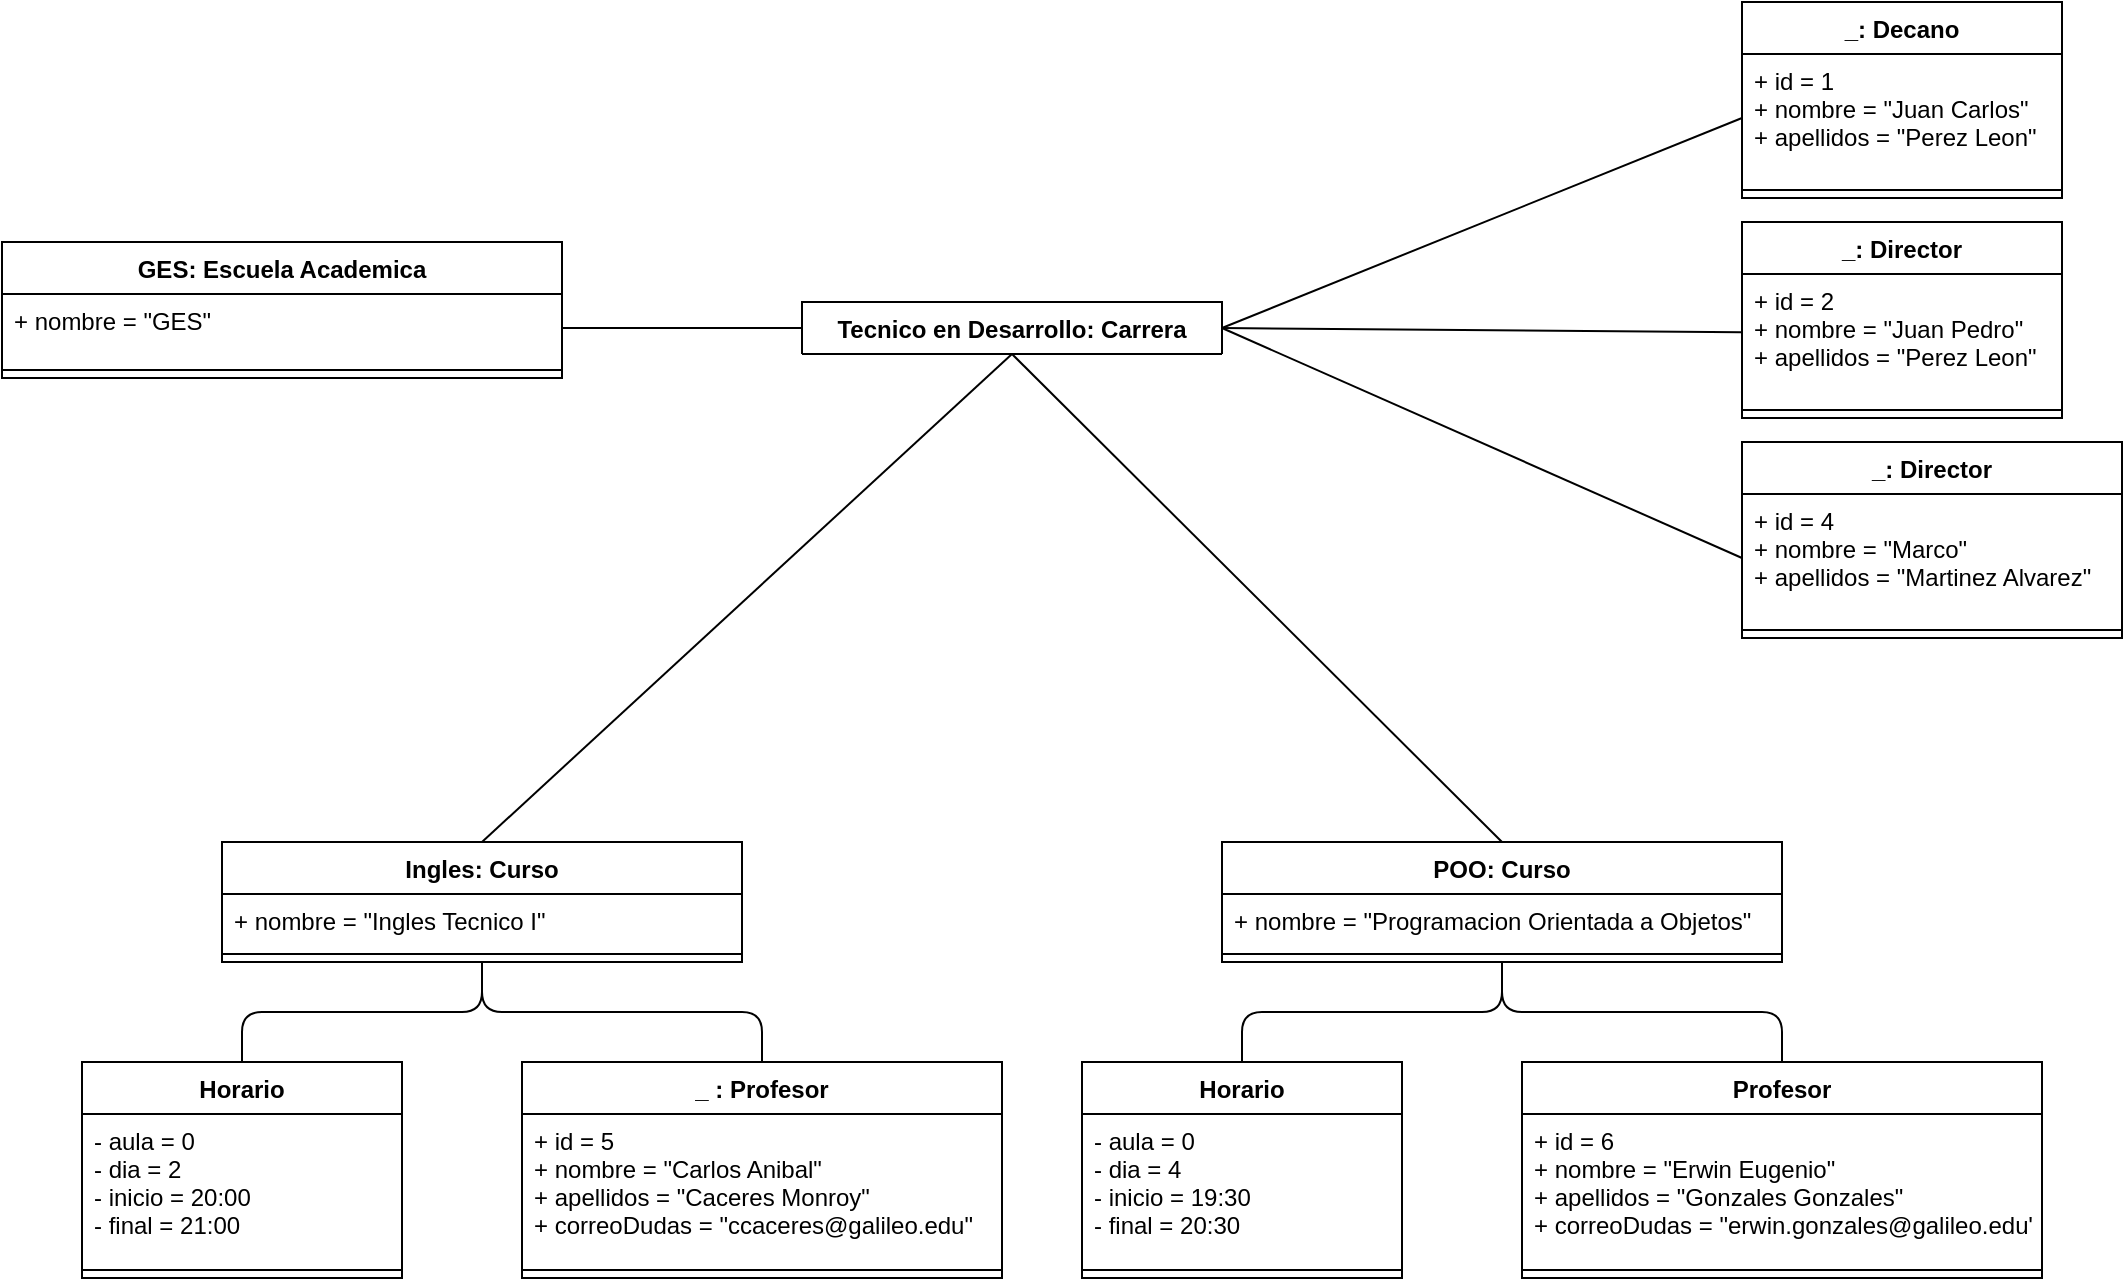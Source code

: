 <mxfile version="15.0.3" type="device"><diagram id="EvqTMI6H_gBQl7M_vMAI" name="Page-1"><mxGraphModel dx="1202" dy="2087" grid="1" gridSize="10" guides="1" tooltips="1" connect="1" arrows="1" fold="1" page="1" pageScale="1" pageWidth="827" pageHeight="1169" math="0" shadow="0"><root><mxCell id="0"/><mxCell id="1" parent="0"/><mxCell id="pSnDRYbWiEIcKc07KRzG-5" value="GES: Escuela Academica" style="swimlane;fontStyle=1;align=center;verticalAlign=top;childLayout=stackLayout;horizontal=1;startSize=26;horizontalStack=0;resizeParent=1;resizeParentMax=0;resizeLast=0;collapsible=1;marginBottom=0;" vertex="1" parent="1"><mxGeometry x="30" y="80" width="280" height="68" as="geometry"/></mxCell><mxCell id="pSnDRYbWiEIcKc07KRzG-6" value="+ nombre = &quot;GES&quot; " style="text;strokeColor=none;fillColor=none;align=left;verticalAlign=top;spacingLeft=4;spacingRight=4;overflow=hidden;rotatable=0;points=[[0,0.5],[1,0.5]];portConstraint=eastwest;" vertex="1" parent="pSnDRYbWiEIcKc07KRzG-5"><mxGeometry y="26" width="280" height="34" as="geometry"/></mxCell><mxCell id="pSnDRYbWiEIcKc07KRzG-7" value="" style="line;strokeWidth=1;fillColor=none;align=left;verticalAlign=middle;spacingTop=-1;spacingLeft=3;spacingRight=3;rotatable=0;labelPosition=right;points=[];portConstraint=eastwest;" vertex="1" parent="pSnDRYbWiEIcKc07KRzG-5"><mxGeometry y="60" width="280" height="8" as="geometry"/></mxCell><mxCell id="pSnDRYbWiEIcKc07KRzG-9" value="Tecnico en Desarrollo: Carrera" style="swimlane;fontStyle=1;align=center;verticalAlign=top;childLayout=stackLayout;horizontal=1;startSize=26;horizontalStack=0;resizeParent=1;resizeParentMax=0;resizeLast=0;collapsible=1;marginBottom=0;" vertex="1" collapsed="1" parent="1"><mxGeometry x="430" y="110" width="210" height="26" as="geometry"><mxRectangle x="440" y="97" width="280" height="34" as="alternateBounds"/></mxGeometry></mxCell><mxCell id="pSnDRYbWiEIcKc07KRzG-11" value="" style="line;strokeWidth=1;fillColor=none;align=left;verticalAlign=middle;spacingTop=-1;spacingLeft=3;spacingRight=3;rotatable=0;labelPosition=right;points=[];portConstraint=eastwest;" vertex="1" parent="pSnDRYbWiEIcKc07KRzG-9"><mxGeometry y="26" width="210" height="8" as="geometry"/></mxCell><mxCell id="pSnDRYbWiEIcKc07KRzG-18" value="Ingles: Curso" style="swimlane;fontStyle=1;align=center;verticalAlign=top;childLayout=stackLayout;horizontal=1;startSize=26;horizontalStack=0;resizeParent=1;resizeParentMax=0;resizeLast=0;collapsible=1;marginBottom=0;" vertex="1" parent="1"><mxGeometry x="140" y="380" width="260" height="60" as="geometry"/></mxCell><mxCell id="pSnDRYbWiEIcKc07KRzG-19" value="+ nombre = &quot;Ingles Tecnico I&quot;" style="text;strokeColor=none;fillColor=none;align=left;verticalAlign=top;spacingLeft=4;spacingRight=4;overflow=hidden;rotatable=0;points=[[0,0.5],[1,0.5]];portConstraint=eastwest;" vertex="1" parent="pSnDRYbWiEIcKc07KRzG-18"><mxGeometry y="26" width="260" height="26" as="geometry"/></mxCell><mxCell id="pSnDRYbWiEIcKc07KRzG-20" value="" style="line;strokeWidth=1;fillColor=none;align=left;verticalAlign=middle;spacingTop=-1;spacingLeft=3;spacingRight=3;rotatable=0;labelPosition=right;points=[];portConstraint=eastwest;" vertex="1" parent="pSnDRYbWiEIcKc07KRzG-18"><mxGeometry y="52" width="260" height="8" as="geometry"/></mxCell><mxCell id="pSnDRYbWiEIcKc07KRzG-38" value="_ : Profesor" style="swimlane;fontStyle=1;align=center;verticalAlign=top;childLayout=stackLayout;horizontal=1;startSize=26;horizontalStack=0;resizeParent=1;resizeParentMax=0;resizeLast=0;collapsible=1;marginBottom=0;" vertex="1" parent="1"><mxGeometry x="290" y="490" width="240" height="108" as="geometry"/></mxCell><mxCell id="pSnDRYbWiEIcKc07KRzG-39" value="+ id = 5&#10;+ nombre = &quot;Carlos Anibal&quot;&#10;+ apellidos = &quot;Caceres Monroy&quot;&#10;+ correoDudas = &quot;ccaceres@galileo.edu&quot;" style="text;strokeColor=none;fillColor=none;align=left;verticalAlign=top;spacingLeft=4;spacingRight=4;overflow=hidden;rotatable=0;points=[[0,0.5],[1,0.5]];portConstraint=eastwest;" vertex="1" parent="pSnDRYbWiEIcKc07KRzG-38"><mxGeometry y="26" width="240" height="74" as="geometry"/></mxCell><mxCell id="pSnDRYbWiEIcKc07KRzG-40" value="" style="line;strokeWidth=1;fillColor=none;align=left;verticalAlign=middle;spacingTop=-1;spacingLeft=3;spacingRight=3;rotatable=0;labelPosition=right;points=[];portConstraint=eastwest;" vertex="1" parent="pSnDRYbWiEIcKc07KRzG-38"><mxGeometry y="100" width="240" height="8" as="geometry"/></mxCell><mxCell id="pSnDRYbWiEIcKc07KRzG-51" value="Horario" style="swimlane;fontStyle=1;align=center;verticalAlign=top;childLayout=stackLayout;horizontal=1;startSize=26;horizontalStack=0;resizeParent=1;resizeParentMax=0;resizeLast=0;collapsible=1;marginBottom=0;" vertex="1" parent="1"><mxGeometry x="70" y="490" width="160" height="108" as="geometry"/></mxCell><mxCell id="pSnDRYbWiEIcKc07KRzG-52" value="- aula = 0&#10;- dia = 2&#10;- inicio = 20:00&#10;- final = 21:00" style="text;strokeColor=none;fillColor=none;align=left;verticalAlign=top;spacingLeft=4;spacingRight=4;overflow=hidden;rotatable=0;points=[[0,0.5],[1,0.5]];portConstraint=eastwest;" vertex="1" parent="pSnDRYbWiEIcKc07KRzG-51"><mxGeometry y="26" width="160" height="74" as="geometry"/></mxCell><mxCell id="pSnDRYbWiEIcKc07KRzG-53" value="" style="line;strokeWidth=1;fillColor=none;align=left;verticalAlign=middle;spacingTop=-1;spacingLeft=3;spacingRight=3;rotatable=0;labelPosition=right;points=[];portConstraint=eastwest;" vertex="1" parent="pSnDRYbWiEIcKc07KRzG-51"><mxGeometry y="100" width="160" height="8" as="geometry"/></mxCell><mxCell id="pSnDRYbWiEIcKc07KRzG-58" value="" style="endArrow=none;html=1;exitX=1;exitY=0.5;exitDx=0;exitDy=0;entryX=0;entryY=0.5;entryDx=0;entryDy=0;" edge="1" parent="1" source="pSnDRYbWiEIcKc07KRzG-6" target="pSnDRYbWiEIcKc07KRzG-9"><mxGeometry width="50" height="50" relative="1" as="geometry"><mxPoint x="540" y="420" as="sourcePoint"/><mxPoint x="590" y="370" as="targetPoint"/></mxGeometry></mxCell><mxCell id="pSnDRYbWiEIcKc07KRzG-61" value="" style="endArrow=none;html=1;exitX=0.5;exitY=0;exitDx=0;exitDy=0;edgeStyle=orthogonalEdgeStyle;entryX=0.5;entryY=1;entryDx=0;entryDy=0;" edge="1" parent="1" source="pSnDRYbWiEIcKc07KRzG-51" target="pSnDRYbWiEIcKc07KRzG-18"><mxGeometry width="50" height="50" relative="1" as="geometry"><mxPoint x="600" y="420" as="sourcePoint"/><mxPoint x="260" y="450" as="targetPoint"/></mxGeometry></mxCell><mxCell id="pSnDRYbWiEIcKc07KRzG-62" value="" style="endArrow=none;html=1;exitX=0.5;exitY=0;exitDx=0;exitDy=0;entryX=0.5;entryY=1;entryDx=0;entryDy=0;edgeStyle=orthogonalEdgeStyle;" edge="1" parent="1" source="pSnDRYbWiEIcKc07KRzG-38" target="pSnDRYbWiEIcKc07KRzG-18"><mxGeometry width="50" height="50" relative="1" as="geometry"><mxPoint x="600" y="420" as="sourcePoint"/><mxPoint x="650" y="370" as="targetPoint"/></mxGeometry></mxCell><mxCell id="pSnDRYbWiEIcKc07KRzG-64" value="_: Decano" style="swimlane;fontStyle=1;align=center;verticalAlign=top;childLayout=stackLayout;horizontal=1;startSize=26;horizontalStack=0;resizeParent=1;resizeParentMax=0;resizeLast=0;collapsible=1;marginBottom=0;" vertex="1" parent="1"><mxGeometry x="900" y="-40" width="160" height="98" as="geometry"/></mxCell><mxCell id="pSnDRYbWiEIcKc07KRzG-65" value="+ id = 1&#10;+ nombre = &quot;Juan Carlos&quot;&#10;+ apellidos = &quot;Perez Leon&quot;" style="text;strokeColor=none;fillColor=none;align=left;verticalAlign=top;spacingLeft=4;spacingRight=4;overflow=hidden;rotatable=0;points=[[0,0.5],[1,0.5]];portConstraint=eastwest;" vertex="1" parent="pSnDRYbWiEIcKc07KRzG-64"><mxGeometry y="26" width="160" height="64" as="geometry"/></mxCell><mxCell id="pSnDRYbWiEIcKc07KRzG-66" value="" style="line;strokeWidth=1;fillColor=none;align=left;verticalAlign=middle;spacingTop=-1;spacingLeft=3;spacingRight=3;rotatable=0;labelPosition=right;points=[];portConstraint=eastwest;" vertex="1" parent="pSnDRYbWiEIcKc07KRzG-64"><mxGeometry y="90" width="160" height="8" as="geometry"/></mxCell><mxCell id="pSnDRYbWiEIcKc07KRzG-68" value="" style="endArrow=none;html=1;exitX=1;exitY=0.5;exitDx=0;exitDy=0;entryX=0;entryY=0.5;entryDx=0;entryDy=0;" edge="1" parent="1" source="pSnDRYbWiEIcKc07KRzG-9" target="pSnDRYbWiEIcKc07KRzG-65"><mxGeometry width="50" height="50" relative="1" as="geometry"><mxPoint x="630" y="360" as="sourcePoint"/><mxPoint x="680" y="310" as="targetPoint"/></mxGeometry></mxCell><mxCell id="pSnDRYbWiEIcKc07KRzG-69" value="_: Director" style="swimlane;fontStyle=1;align=center;verticalAlign=top;childLayout=stackLayout;horizontal=1;startSize=26;horizontalStack=0;resizeParent=1;resizeParentMax=0;resizeLast=0;collapsible=1;marginBottom=0;" vertex="1" parent="1"><mxGeometry x="900" y="70" width="160" height="98" as="geometry"/></mxCell><mxCell id="pSnDRYbWiEIcKc07KRzG-70" value="+ id = 2&#10;+ nombre = &quot;Juan Pedro&quot;&#10;+ apellidos = &quot;Perez Leon&quot;" style="text;strokeColor=none;fillColor=none;align=left;verticalAlign=top;spacingLeft=4;spacingRight=4;overflow=hidden;rotatable=0;points=[[0,0.5],[1,0.5]];portConstraint=eastwest;" vertex="1" parent="pSnDRYbWiEIcKc07KRzG-69"><mxGeometry y="26" width="160" height="64" as="geometry"/></mxCell><mxCell id="pSnDRYbWiEIcKc07KRzG-71" value="" style="line;strokeWidth=1;fillColor=none;align=left;verticalAlign=middle;spacingTop=-1;spacingLeft=3;spacingRight=3;rotatable=0;labelPosition=right;points=[];portConstraint=eastwest;" vertex="1" parent="pSnDRYbWiEIcKc07KRzG-69"><mxGeometry y="90" width="160" height="8" as="geometry"/></mxCell><mxCell id="pSnDRYbWiEIcKc07KRzG-72" value="_: Director" style="swimlane;fontStyle=1;align=center;verticalAlign=top;childLayout=stackLayout;horizontal=1;startSize=26;horizontalStack=0;resizeParent=1;resizeParentMax=0;resizeLast=0;collapsible=1;marginBottom=0;" vertex="1" parent="1"><mxGeometry x="900" y="180" width="190" height="98" as="geometry"/></mxCell><mxCell id="pSnDRYbWiEIcKc07KRzG-73" value="+ id = 4&#10;+ nombre = &quot;Marco&quot;&#10;+ apellidos = &quot;Martinez Alvarez&quot;" style="text;strokeColor=none;fillColor=none;align=left;verticalAlign=top;spacingLeft=4;spacingRight=4;overflow=hidden;rotatable=0;points=[[0,0.5],[1,0.5]];portConstraint=eastwest;" vertex="1" parent="pSnDRYbWiEIcKc07KRzG-72"><mxGeometry y="26" width="190" height="64" as="geometry"/></mxCell><mxCell id="pSnDRYbWiEIcKc07KRzG-74" value="" style="line;strokeWidth=1;fillColor=none;align=left;verticalAlign=middle;spacingTop=-1;spacingLeft=3;spacingRight=3;rotatable=0;labelPosition=right;points=[];portConstraint=eastwest;" vertex="1" parent="pSnDRYbWiEIcKc07KRzG-72"><mxGeometry y="90" width="190" height="8" as="geometry"/></mxCell><mxCell id="pSnDRYbWiEIcKc07KRzG-75" value="" style="endArrow=none;html=1;exitX=1;exitY=0.5;exitDx=0;exitDy=0;entryX=-0.002;entryY=0.456;entryDx=0;entryDy=0;entryPerimeter=0;" edge="1" parent="1" source="pSnDRYbWiEIcKc07KRzG-9" target="pSnDRYbWiEIcKc07KRzG-70"><mxGeometry width="50" height="50" relative="1" as="geometry"><mxPoint x="630" y="360" as="sourcePoint"/><mxPoint x="680" y="200" as="targetPoint"/></mxGeometry></mxCell><mxCell id="pSnDRYbWiEIcKc07KRzG-76" value="" style="endArrow=none;html=1;exitX=1;exitY=0.5;exitDx=0;exitDy=0;entryX=0;entryY=0.5;entryDx=0;entryDy=0;" edge="1" parent="1" source="pSnDRYbWiEIcKc07KRzG-9" target="pSnDRYbWiEIcKc07KRzG-73"><mxGeometry width="50" height="50" relative="1" as="geometry"><mxPoint x="700" y="150" as="sourcePoint"/><mxPoint x="750" y="100" as="targetPoint"/></mxGeometry></mxCell><mxCell id="pSnDRYbWiEIcKc07KRzG-99" value="POO: Curso" style="swimlane;fontStyle=1;align=center;verticalAlign=top;childLayout=stackLayout;horizontal=1;startSize=26;horizontalStack=0;resizeParent=1;resizeParentMax=0;resizeLast=0;collapsible=1;marginBottom=0;" vertex="1" parent="1"><mxGeometry x="640" y="380" width="280" height="60" as="geometry"/></mxCell><mxCell id="pSnDRYbWiEIcKc07KRzG-100" value="+ nombre = &quot;Programacion Orientada a Objetos&quot;" style="text;strokeColor=none;fillColor=none;align=left;verticalAlign=top;spacingLeft=4;spacingRight=4;overflow=hidden;rotatable=0;points=[[0,0.5],[1,0.5]];portConstraint=eastwest;" vertex="1" parent="pSnDRYbWiEIcKc07KRzG-99"><mxGeometry y="26" width="280" height="26" as="geometry"/></mxCell><mxCell id="pSnDRYbWiEIcKc07KRzG-101" value="" style="line;strokeWidth=1;fillColor=none;align=left;verticalAlign=middle;spacingTop=-1;spacingLeft=3;spacingRight=3;rotatable=0;labelPosition=right;points=[];portConstraint=eastwest;" vertex="1" parent="pSnDRYbWiEIcKc07KRzG-99"><mxGeometry y="52" width="280" height="8" as="geometry"/></mxCell><mxCell id="pSnDRYbWiEIcKc07KRzG-102" value="Profesor" style="swimlane;fontStyle=1;align=center;verticalAlign=top;childLayout=stackLayout;horizontal=1;startSize=26;horizontalStack=0;resizeParent=1;resizeParentMax=0;resizeLast=0;collapsible=1;marginBottom=0;" vertex="1" parent="1"><mxGeometry x="790" y="490" width="260" height="108" as="geometry"/></mxCell><mxCell id="pSnDRYbWiEIcKc07KRzG-103" value="+ id = 6&#10;+ nombre = &quot;Erwin Eugenio&quot;&#10;+ apellidos = &quot;Gonzales Gonzales&quot;&#10;+ correoDudas = &quot;erwin.gonzales@galileo.edu&quot;" style="text;strokeColor=none;fillColor=none;align=left;verticalAlign=top;spacingLeft=4;spacingRight=4;overflow=hidden;rotatable=0;points=[[0,0.5],[1,0.5]];portConstraint=eastwest;" vertex="1" parent="pSnDRYbWiEIcKc07KRzG-102"><mxGeometry y="26" width="260" height="74" as="geometry"/></mxCell><mxCell id="pSnDRYbWiEIcKc07KRzG-104" value="" style="line;strokeWidth=1;fillColor=none;align=left;verticalAlign=middle;spacingTop=-1;spacingLeft=3;spacingRight=3;rotatable=0;labelPosition=right;points=[];portConstraint=eastwest;" vertex="1" parent="pSnDRYbWiEIcKc07KRzG-102"><mxGeometry y="100" width="260" height="8" as="geometry"/></mxCell><mxCell id="pSnDRYbWiEIcKc07KRzG-105" value="Horario" style="swimlane;fontStyle=1;align=center;verticalAlign=top;childLayout=stackLayout;horizontal=1;startSize=26;horizontalStack=0;resizeParent=1;resizeParentMax=0;resizeLast=0;collapsible=1;marginBottom=0;" vertex="1" parent="1"><mxGeometry x="570" y="490" width="160" height="108" as="geometry"/></mxCell><mxCell id="pSnDRYbWiEIcKc07KRzG-106" value="- aula = 0&#10;- dia = 4&#10;- inicio = 19:30&#10;- final = 20:30" style="text;strokeColor=none;fillColor=none;align=left;verticalAlign=top;spacingLeft=4;spacingRight=4;overflow=hidden;rotatable=0;points=[[0,0.5],[1,0.5]];portConstraint=eastwest;" vertex="1" parent="pSnDRYbWiEIcKc07KRzG-105"><mxGeometry y="26" width="160" height="74" as="geometry"/></mxCell><mxCell id="pSnDRYbWiEIcKc07KRzG-107" value="" style="line;strokeWidth=1;fillColor=none;align=left;verticalAlign=middle;spacingTop=-1;spacingLeft=3;spacingRight=3;rotatable=0;labelPosition=right;points=[];portConstraint=eastwest;" vertex="1" parent="pSnDRYbWiEIcKc07KRzG-105"><mxGeometry y="100" width="160" height="8" as="geometry"/></mxCell><mxCell id="pSnDRYbWiEIcKc07KRzG-108" value="" style="endArrow=none;html=1;exitX=0.5;exitY=0;exitDx=0;exitDy=0;edgeStyle=orthogonalEdgeStyle;entryX=0.5;entryY=1;entryDx=0;entryDy=0;" edge="1" parent="1" source="pSnDRYbWiEIcKc07KRzG-105" target="pSnDRYbWiEIcKc07KRzG-99"><mxGeometry width="50" height="50" relative="1" as="geometry"><mxPoint x="1100" y="420" as="sourcePoint"/><mxPoint x="760" y="450" as="targetPoint"/></mxGeometry></mxCell><mxCell id="pSnDRYbWiEIcKc07KRzG-109" value="" style="endArrow=none;html=1;exitX=0.5;exitY=0;exitDx=0;exitDy=0;entryX=0.5;entryY=1;entryDx=0;entryDy=0;edgeStyle=orthogonalEdgeStyle;" edge="1" parent="1" source="pSnDRYbWiEIcKc07KRzG-102" target="pSnDRYbWiEIcKc07KRzG-99"><mxGeometry width="50" height="50" relative="1" as="geometry"><mxPoint x="1100" y="420" as="sourcePoint"/><mxPoint x="1150" y="370" as="targetPoint"/></mxGeometry></mxCell><mxCell id="pSnDRYbWiEIcKc07KRzG-122" value="" style="endArrow=none;html=1;exitX=0.5;exitY=0;exitDx=0;exitDy=0;entryX=0.5;entryY=1;entryDx=0;entryDy=0;" edge="1" parent="1" source="pSnDRYbWiEIcKc07KRzG-18" target="pSnDRYbWiEIcKc07KRzG-9"><mxGeometry width="50" height="50" relative="1" as="geometry"><mxPoint x="670" y="520" as="sourcePoint"/><mxPoint x="490" y="290" as="targetPoint"/></mxGeometry></mxCell><mxCell id="pSnDRYbWiEIcKc07KRzG-123" value="" style="endArrow=none;html=1;entryX=0.5;entryY=1;entryDx=0;entryDy=0;exitX=0.5;exitY=0;exitDx=0;exitDy=0;" edge="1" parent="1" source="pSnDRYbWiEIcKc07KRzG-99" target="pSnDRYbWiEIcKc07KRzG-9"><mxGeometry width="50" height="50" relative="1" as="geometry"><mxPoint x="670" y="520" as="sourcePoint"/><mxPoint x="720" y="470" as="targetPoint"/></mxGeometry></mxCell></root></mxGraphModel></diagram></mxfile>